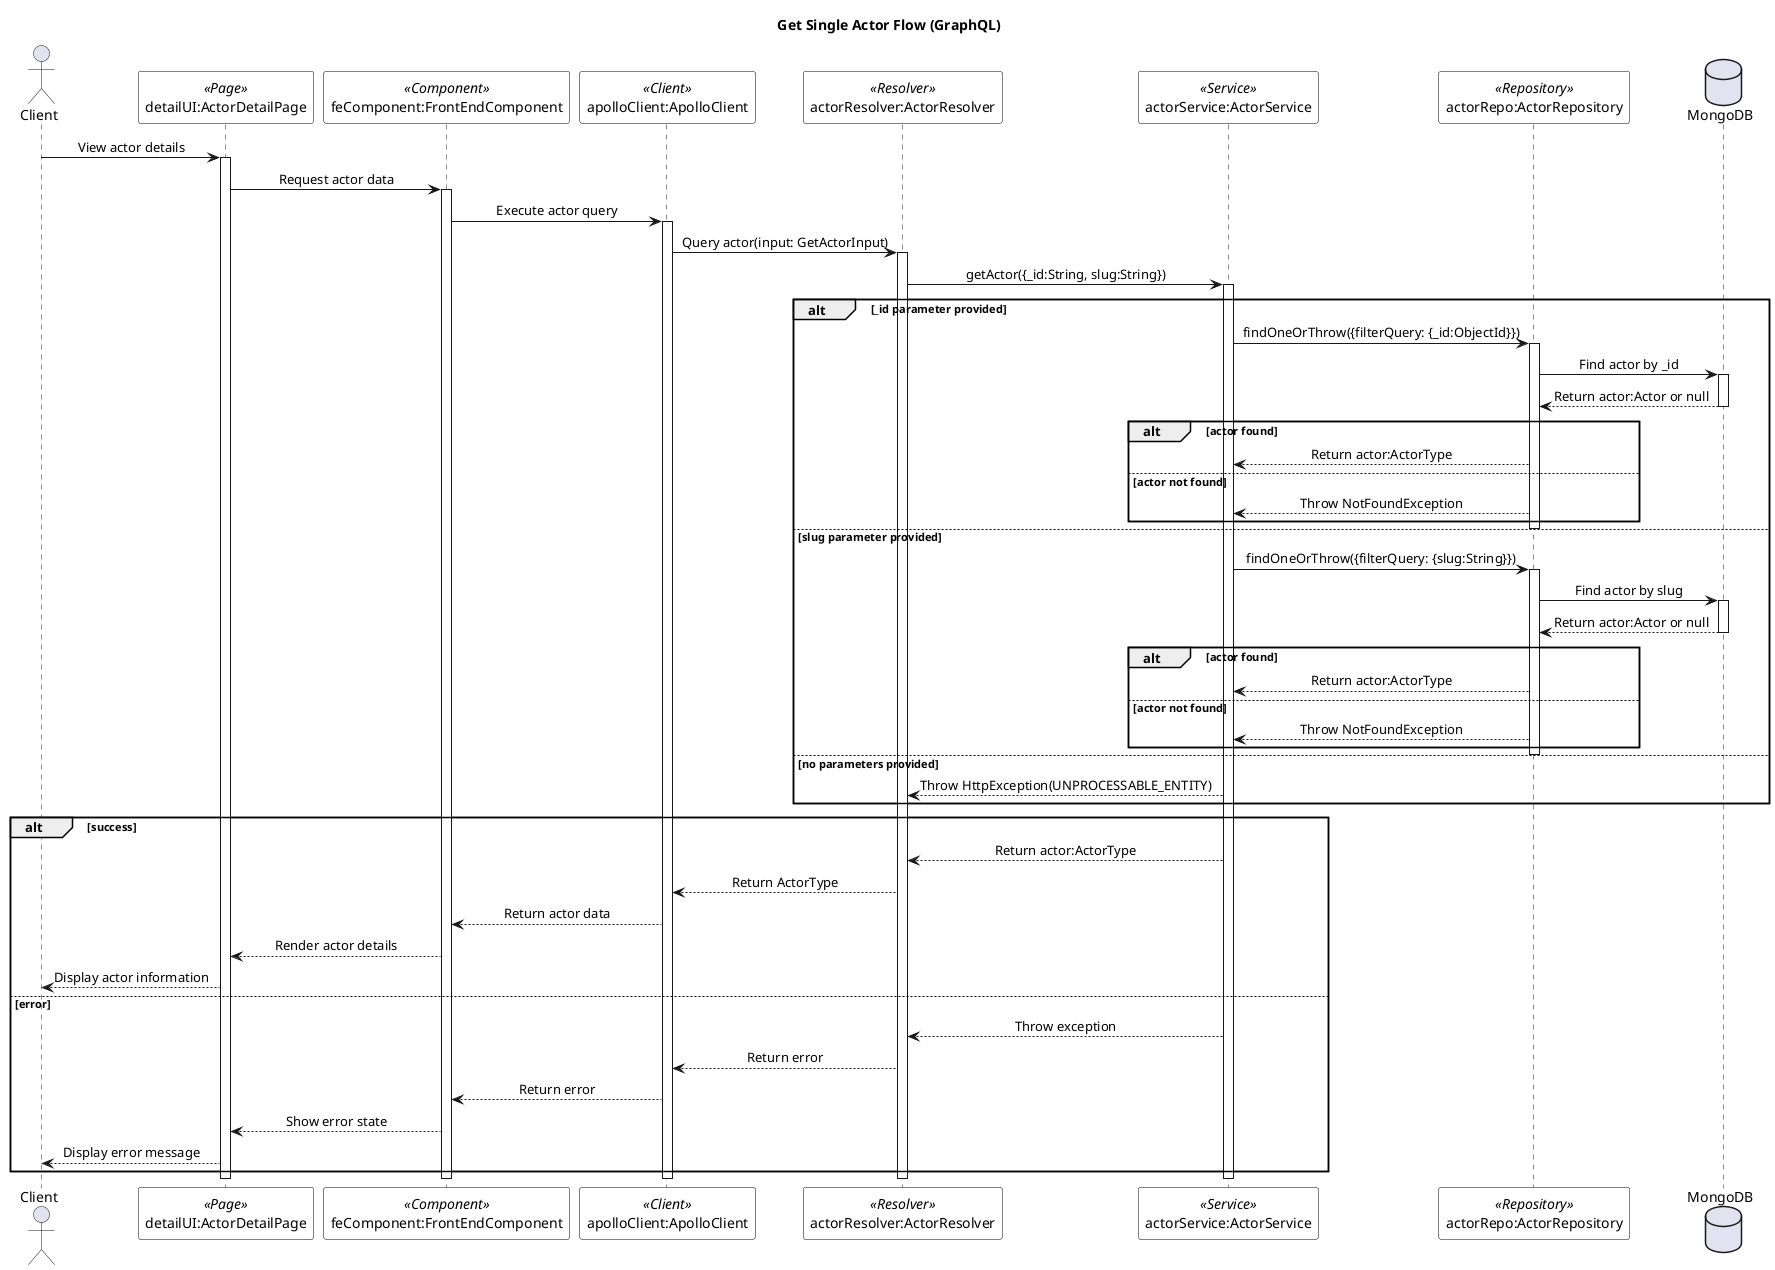 @startuml Get Single Actor Flow

skinparam SequenceMessageAlignment center
skinparam SequenceBoxBackgroundColor white
skinparam SequenceBoxBorderColor black
skinparam NoteBackgroundColor lightyellow
skinparam NoteBorderColor black
skinparam ParticipantBackgroundColor white
skinparam ParticipantBorderColor black

title Get Single Actor Flow (GraphQL)

actor "Client" as appClient
participant "detailUI:ActorDetailPage" as detailUI <<Page>>
participant "feComponent:FrontEndComponent" as feComponent <<Component>>
participant "apolloClient:ApolloClient" as apolloClient <<Client>>
participant "actorResolver:ActorResolver" as actorResolver <<Resolver>>
participant "actorService:ActorService" as actorService <<Service>>
participant "actorRepo:ActorRepository" as actorRepo <<Repository>>
database "MongoDB" as mongoDB

appClient -> detailUI : View actor details
activate detailUI
detailUI -> feComponent : Request actor data
activate feComponent
feComponent -> apolloClient : Execute actor query
activate apolloClient
apolloClient -> actorResolver : Query actor(input: GetActorInput)
activate actorResolver

actorResolver -> actorService : getActor({_id:String, slug:String})
activate actorService

alt _id parameter provided
    actorService -> actorRepo : findOneOrThrow({filterQuery: {_id:ObjectId}})
    activate actorRepo

    actorRepo -> mongoDB : Find actor by _id
    activate mongoDB
    mongoDB --> actorRepo : Return actor:Actor or null
    deactivate mongoDB

    alt actor found
        actorRepo --> actorService : Return actor:ActorType
    else actor not found
        actorRepo --> actorService : Throw NotFoundException
    end

    deactivate actorRepo
else slug parameter provided
    actorService -> actorRepo : findOneOrThrow({filterQuery: {slug:String}})
    activate actorRepo

    actorRepo -> mongoDB : Find actor by slug
    activate mongoDB
    mongoDB --> actorRepo : Return actor:Actor or null
    deactivate mongoDB

    alt actor found
        actorRepo --> actorService : Return actor:ActorType
    else actor not found
        actorRepo --> actorService : Throw NotFoundException
    end

    deactivate actorRepo
else no parameters provided
    actorService --> actorResolver : Throw HttpException(UNPROCESSABLE_ENTITY)
end

alt success
    actorService --> actorResolver : Return actor:ActorType
    actorResolver --> apolloClient : Return ActorType
    apolloClient --> feComponent : Return actor data
    feComponent --> detailUI : Render actor details
    detailUI --> appClient : Display actor information
else error
    actorService --> actorResolver : Throw exception
    actorResolver --> apolloClient : Return error
    apolloClient --> feComponent : Return error
    feComponent --> detailUI : Show error state
    detailUI --> appClient : Display error message
end

deactivate actorService
deactivate actorResolver
deactivate apolloClient
deactivate feComponent
deactivate detailUI

@enduml

